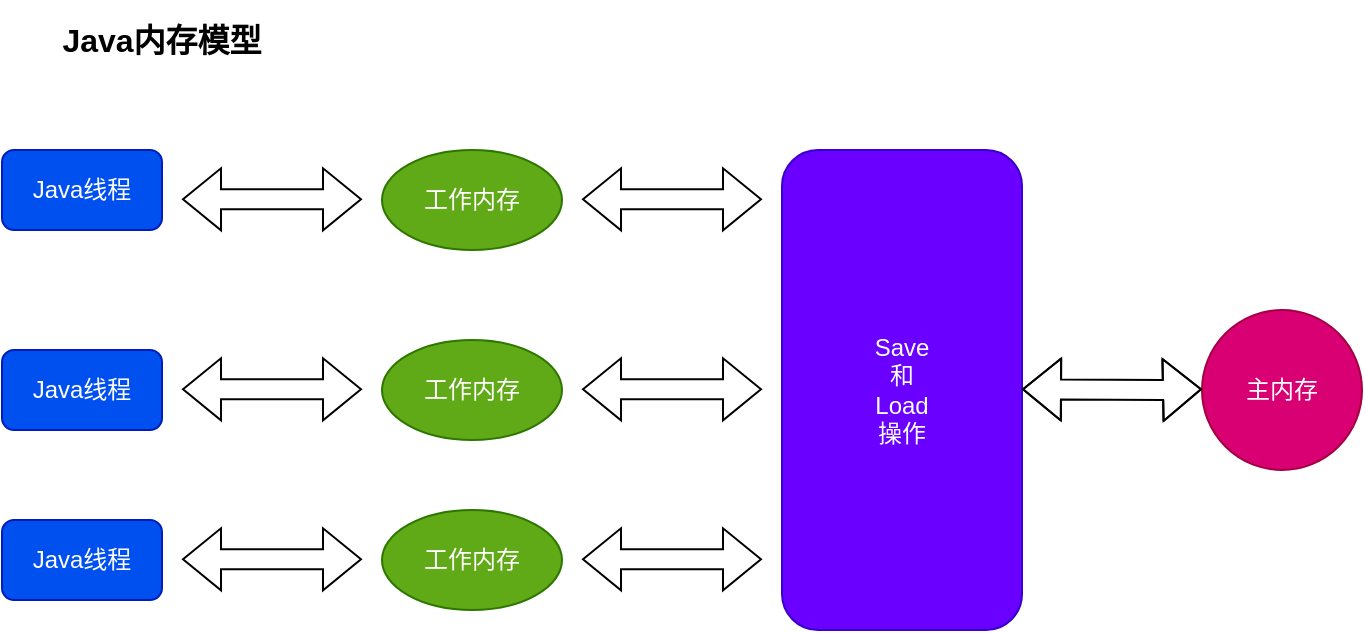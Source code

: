 <mxfile version="20.5.3" type="github">
  <diagram id="kBDjjZQh9CMu-Nug-tBj" name="第 1 页">
    <mxGraphModel dx="881" dy="548" grid="1" gridSize="10" guides="1" tooltips="1" connect="1" arrows="1" fold="1" page="1" pageScale="1" pageWidth="827" pageHeight="1169" math="0" shadow="0">
      <root>
        <mxCell id="0" />
        <mxCell id="1" parent="0" />
        <mxCell id="W08OJon23ob4f7Ashb1d-1" value="Java线程" style="rounded=1;whiteSpace=wrap;html=1;fillColor=#0050ef;strokeColor=#001DBC;fontColor=#ffffff;" vertex="1" parent="1">
          <mxGeometry x="50" y="155" width="80" height="40" as="geometry" />
        </mxCell>
        <mxCell id="W08OJon23ob4f7Ashb1d-2" value="工作内存" style="ellipse;whiteSpace=wrap;html=1;rounded=1;fillColor=#60a917;strokeColor=#2D7600;fontColor=#ffffff;" vertex="1" parent="1">
          <mxGeometry x="240" y="155" width="90" height="50" as="geometry" />
        </mxCell>
        <mxCell id="W08OJon23ob4f7Ashb1d-3" value="Java线程" style="rounded=1;whiteSpace=wrap;html=1;fillColor=#0050ef;strokeColor=#001DBC;fontColor=#ffffff;" vertex="1" parent="1">
          <mxGeometry x="50" y="340" width="80" height="40" as="geometry" />
        </mxCell>
        <mxCell id="W08OJon23ob4f7Ashb1d-4" value="工作内存" style="ellipse;whiteSpace=wrap;html=1;rounded=1;fillColor=#60a917;strokeColor=#2D7600;fontColor=#ffffff;" vertex="1" parent="1">
          <mxGeometry x="240" y="335" width="90" height="50" as="geometry" />
        </mxCell>
        <mxCell id="W08OJon23ob4f7Ashb1d-5" value="Java线程" style="rounded=1;whiteSpace=wrap;html=1;fillColor=#0050ef;strokeColor=#001DBC;fontColor=#ffffff;" vertex="1" parent="1">
          <mxGeometry x="50" y="255" width="80" height="40" as="geometry" />
        </mxCell>
        <mxCell id="W08OJon23ob4f7Ashb1d-6" value="工作内存" style="ellipse;whiteSpace=wrap;html=1;rounded=1;fillColor=#60a917;strokeColor=#2D7600;fontColor=#ffffff;" vertex="1" parent="1">
          <mxGeometry x="240" y="250" width="90" height="50" as="geometry" />
        </mxCell>
        <mxCell id="W08OJon23ob4f7Ashb1d-7" value="Save&lt;br&gt;和&lt;br&gt;Load&lt;br&gt;操作" style="rounded=1;whiteSpace=wrap;html=1;fillColor=#6a00ff;strokeColor=#3700CC;fontColor=#ffffff;" vertex="1" parent="1">
          <mxGeometry x="440" y="155" width="120" height="240" as="geometry" />
        </mxCell>
        <mxCell id="W08OJon23ob4f7Ashb1d-8" value="" style="shape=flexArrow;endArrow=classic;startArrow=classic;html=1;rounded=0;" edge="1" parent="1">
          <mxGeometry width="100" height="100" relative="1" as="geometry">
            <mxPoint x="140" y="179.64" as="sourcePoint" />
            <mxPoint x="230.0" y="179.64" as="targetPoint" />
          </mxGeometry>
        </mxCell>
        <mxCell id="W08OJon23ob4f7Ashb1d-9" value="" style="shape=flexArrow;endArrow=classic;startArrow=classic;html=1;rounded=0;" edge="1" parent="1">
          <mxGeometry width="100" height="100" relative="1" as="geometry">
            <mxPoint x="140" y="274.64" as="sourcePoint" />
            <mxPoint x="230.0" y="274.64" as="targetPoint" />
          </mxGeometry>
        </mxCell>
        <mxCell id="W08OJon23ob4f7Ashb1d-10" value="" style="shape=flexArrow;endArrow=classic;startArrow=classic;html=1;rounded=0;" edge="1" parent="1">
          <mxGeometry width="100" height="100" relative="1" as="geometry">
            <mxPoint x="140" y="359.64" as="sourcePoint" />
            <mxPoint x="230.0" y="359.64" as="targetPoint" />
          </mxGeometry>
        </mxCell>
        <mxCell id="W08OJon23ob4f7Ashb1d-11" value="主内存" style="ellipse;whiteSpace=wrap;html=1;aspect=fixed;fillColor=#d80073;strokeColor=#A50040;fontColor=#ffffff;" vertex="1" parent="1">
          <mxGeometry x="650" y="235" width="80" height="80" as="geometry" />
        </mxCell>
        <mxCell id="W08OJon23ob4f7Ashb1d-12" value="" style="shape=flexArrow;endArrow=classic;startArrow=classic;html=1;rounded=0;" edge="1" parent="1">
          <mxGeometry width="100" height="100" relative="1" as="geometry">
            <mxPoint x="560" y="274.64" as="sourcePoint" />
            <mxPoint x="650" y="274.64" as="targetPoint" />
            <Array as="points">
              <mxPoint x="630" y="275" />
            </Array>
          </mxGeometry>
        </mxCell>
        <mxCell id="W08OJon23ob4f7Ashb1d-13" value="" style="shape=flexArrow;endArrow=classic;startArrow=classic;html=1;rounded=0;" edge="1" parent="1">
          <mxGeometry width="100" height="100" relative="1" as="geometry">
            <mxPoint x="340.0" y="179.64" as="sourcePoint" />
            <mxPoint x="430.0" y="179.64" as="targetPoint" />
          </mxGeometry>
        </mxCell>
        <mxCell id="W08OJon23ob4f7Ashb1d-14" value="" style="shape=flexArrow;endArrow=classic;startArrow=classic;html=1;rounded=0;" edge="1" parent="1">
          <mxGeometry width="100" height="100" relative="1" as="geometry">
            <mxPoint x="340.0" y="274.64" as="sourcePoint" />
            <mxPoint x="430.0" y="274.64" as="targetPoint" />
          </mxGeometry>
        </mxCell>
        <mxCell id="W08OJon23ob4f7Ashb1d-15" value="" style="shape=flexArrow;endArrow=classic;startArrow=classic;html=1;rounded=0;" edge="1" parent="1">
          <mxGeometry width="100" height="100" relative="1" as="geometry">
            <mxPoint x="340.0" y="359.64" as="sourcePoint" />
            <mxPoint x="430.0" y="359.64" as="targetPoint" />
          </mxGeometry>
        </mxCell>
        <mxCell id="W08OJon23ob4f7Ashb1d-16" value="Java内存模型" style="text;html=1;strokeColor=none;fillColor=none;align=center;verticalAlign=middle;whiteSpace=wrap;rounded=0;fontStyle=1;fontSize=16;" vertex="1" parent="1">
          <mxGeometry x="50" y="80" width="160" height="40" as="geometry" />
        </mxCell>
      </root>
    </mxGraphModel>
  </diagram>
</mxfile>
